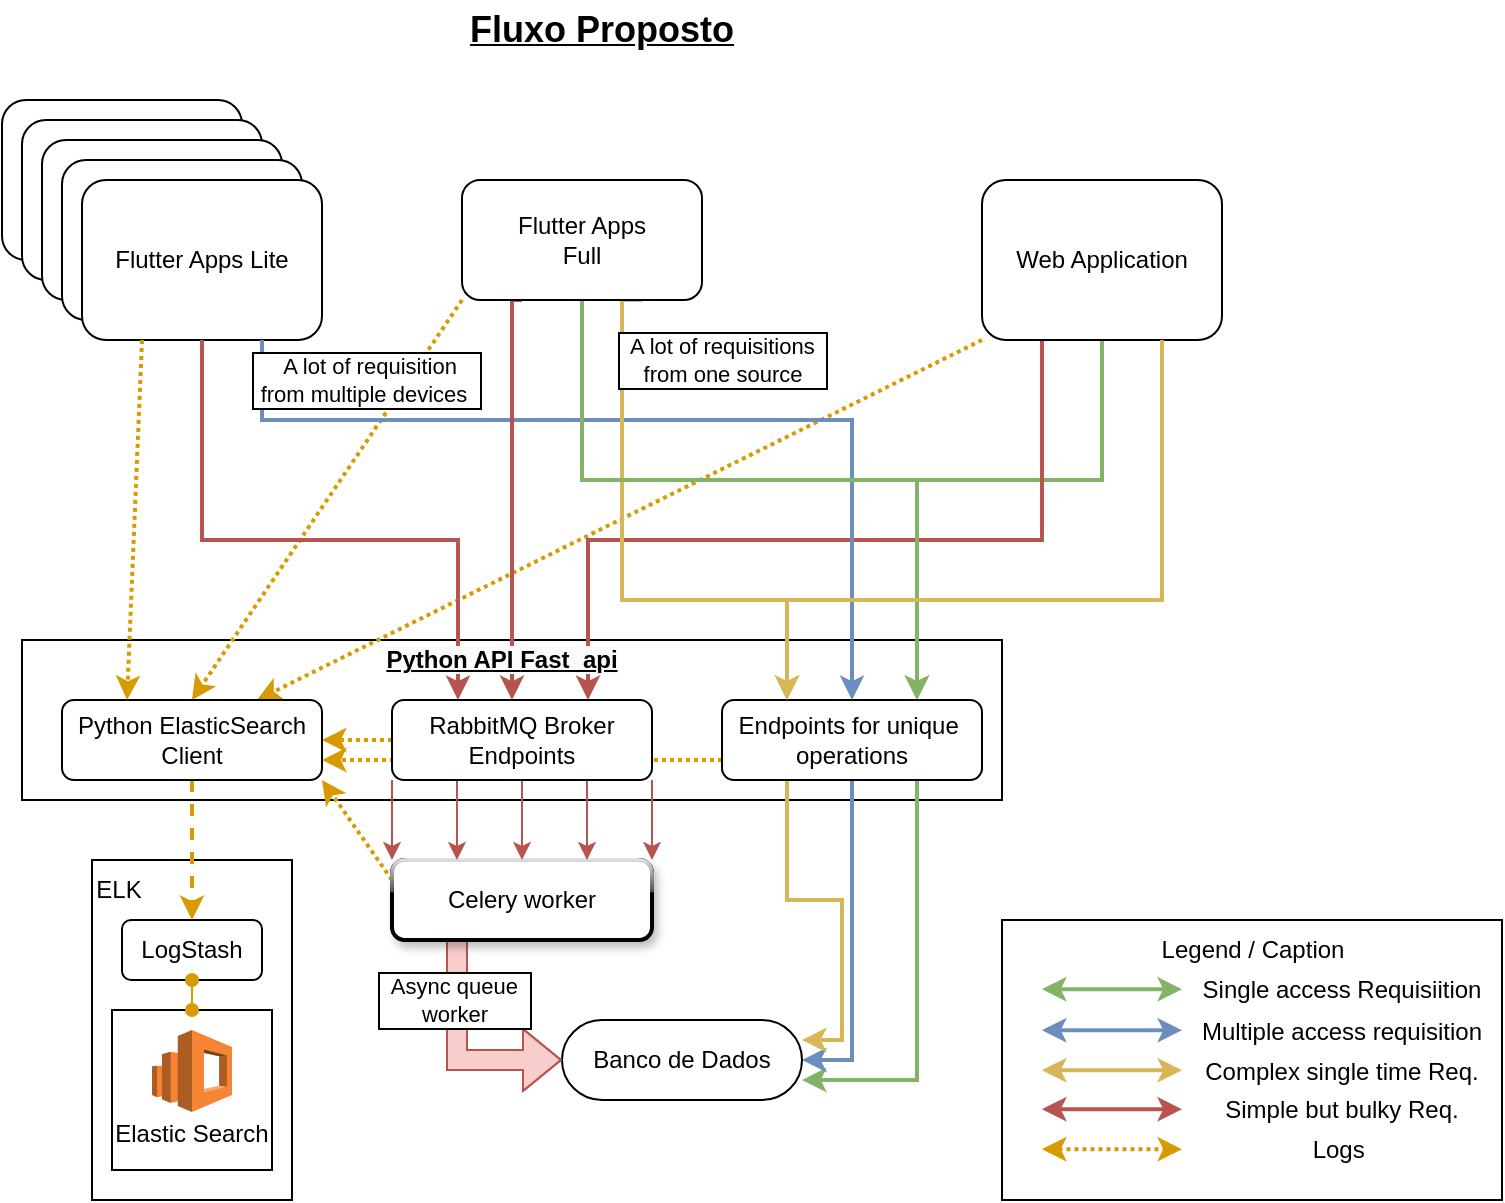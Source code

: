 <mxfile version="21.5.0" type="github">
  <diagram name="Página-1" id="lg0uvK-yI5_3NTGC0Xnd">
    <mxGraphModel dx="1195" dy="663" grid="1" gridSize="10" guides="1" tooltips="1" connect="1" arrows="1" fold="1" page="1" pageScale="1" pageWidth="827" pageHeight="1169" math="0" shadow="0">
      <root>
        <mxCell id="0" />
        <mxCell id="1" parent="0" />
        <mxCell id="1XbeLBn8392VuTEueLWA-22" value="" style="rounded=0;whiteSpace=wrap;html=1;" parent="1" vertex="1">
          <mxGeometry x="70" y="330" width="490" height="80" as="geometry" />
        </mxCell>
        <mxCell id="AaUxJ_NidTNpdPJ1lskW-32" style="rounded=0;orthogonalLoop=1;jettySize=auto;html=1;exitX=0;exitY=1;exitDx=0;exitDy=0;entryX=0.75;entryY=0;entryDx=0;entryDy=0;dashed=1;fillColor=#ffe6cc;strokeColor=#d79b00;strokeWidth=2;dashPattern=1 1;" edge="1" parent="1" source="1XbeLBn8392VuTEueLWA-1" target="AaUxJ_NidTNpdPJ1lskW-24">
          <mxGeometry relative="1" as="geometry" />
        </mxCell>
        <mxCell id="AaUxJ_NidTNpdPJ1lskW-31" style="rounded=0;orthogonalLoop=1;jettySize=auto;html=1;exitX=0;exitY=1;exitDx=0;exitDy=0;entryX=0.5;entryY=0;entryDx=0;entryDy=0;dashed=1;fillColor=#ffe6cc;strokeColor=#d79b00;strokeWidth=2;dashPattern=1 1;" edge="1" parent="1" source="1XbeLBn8392VuTEueLWA-36" target="AaUxJ_NidTNpdPJ1lskW-24">
          <mxGeometry relative="1" as="geometry" />
        </mxCell>
        <mxCell id="AaUxJ_NidTNpdPJ1lskW-21" value="" style="rounded=0;whiteSpace=wrap;html=1;" vertex="1" parent="1">
          <mxGeometry x="105" y="440" width="100" height="170" as="geometry" />
        </mxCell>
        <mxCell id="AaUxJ_NidTNpdPJ1lskW-19" value="&lt;br&gt;&lt;br&gt;&lt;br&gt;Elastic Search" style="whiteSpace=wrap;html=1;aspect=fixed;" vertex="1" parent="1">
          <mxGeometry x="115" y="515" width="80" height="80" as="geometry" />
        </mxCell>
        <mxCell id="AaUxJ_NidTNpdPJ1lskW-5" value="" style="rounded=0;whiteSpace=wrap;html=1;" vertex="1" parent="1">
          <mxGeometry x="560" y="470" width="250" height="140" as="geometry" />
        </mxCell>
        <mxCell id="1XbeLBn8392VuTEueLWA-12" value="" style="edgeStyle=orthogonalEdgeStyle;rounded=0;orthogonalLoop=1;jettySize=auto;html=1;exitX=0.5;exitY=1;exitDx=0;exitDy=0;entryX=0.75;entryY=0;entryDx=0;entryDy=0;labelBorderColor=default;fillColor=#d5e8d4;strokeColor=#82b366;strokeWidth=2;" parent="1" source="1XbeLBn8392VuTEueLWA-1" target="1XbeLBn8392VuTEueLWA-2" edge="1">
          <mxGeometry x="-0.67" y="30" relative="1" as="geometry">
            <Array as="points">
              <mxPoint x="610" y="250" />
              <mxPoint x="518" y="250" />
            </Array>
            <mxPoint as="offset" />
          </mxGeometry>
        </mxCell>
        <mxCell id="1XbeLBn8392VuTEueLWA-45" style="edgeStyle=orthogonalEdgeStyle;rounded=0;orthogonalLoop=1;jettySize=auto;html=1;exitX=0.25;exitY=1;exitDx=0;exitDy=0;entryX=0.75;entryY=0;entryDx=0;entryDy=0;strokeWidth=2;fillColor=#f8cecc;strokeColor=#b85450;" parent="1" source="1XbeLBn8392VuTEueLWA-1" target="1XbeLBn8392VuTEueLWA-28" edge="1">
          <mxGeometry relative="1" as="geometry">
            <mxPoint x="580" y="190" as="sourcePoint" />
            <mxPoint x="347.5" y="360" as="targetPoint" />
            <Array as="points">
              <mxPoint x="580" y="280" />
              <mxPoint x="353" y="280" />
              <mxPoint x="353" y="360" />
            </Array>
          </mxGeometry>
        </mxCell>
        <mxCell id="1XbeLBn8392VuTEueLWA-1" value="Web Application" style="rounded=1;whiteSpace=wrap;html=1;" parent="1" vertex="1">
          <mxGeometry x="550" y="100" width="120" height="80" as="geometry" />
        </mxCell>
        <mxCell id="1XbeLBn8392VuTEueLWA-20" style="edgeStyle=orthogonalEdgeStyle;rounded=0;orthogonalLoop=1;jettySize=auto;html=1;exitX=0.75;exitY=1;exitDx=0;exitDy=0;entryX=1;entryY=0.75;entryDx=0;entryDy=0;fillColor=#d5e8d4;strokeColor=#82b366;strokeWidth=2;" parent="1" source="1XbeLBn8392VuTEueLWA-2" target="1XbeLBn8392VuTEueLWA-3" edge="1">
          <mxGeometry relative="1" as="geometry" />
        </mxCell>
        <mxCell id="1XbeLBn8392VuTEueLWA-25" style="edgeStyle=orthogonalEdgeStyle;rounded=0;orthogonalLoop=1;jettySize=auto;html=1;exitX=0.5;exitY=1;exitDx=0;exitDy=0;entryX=1;entryY=0.5;entryDx=0;entryDy=0;fillColor=#dae8fc;strokeColor=#6c8ebf;strokeWidth=2;" parent="1" source="1XbeLBn8392VuTEueLWA-2" target="1XbeLBn8392VuTEueLWA-3" edge="1">
          <mxGeometry relative="1" as="geometry" />
        </mxCell>
        <mxCell id="1XbeLBn8392VuTEueLWA-38" style="edgeStyle=orthogonalEdgeStyle;rounded=0;orthogonalLoop=1;jettySize=auto;html=1;exitX=0.25;exitY=1;exitDx=0;exitDy=0;entryX=1;entryY=0.25;entryDx=0;entryDy=0;fillColor=#fff2cc;strokeColor=#d6b656;strokeWidth=2;" parent="1" source="1XbeLBn8392VuTEueLWA-2" target="1XbeLBn8392VuTEueLWA-3" edge="1">
          <mxGeometry relative="1" as="geometry" />
        </mxCell>
        <mxCell id="AaUxJ_NidTNpdPJ1lskW-34" style="edgeStyle=orthogonalEdgeStyle;rounded=0;orthogonalLoop=1;jettySize=auto;html=1;exitX=0;exitY=0.75;exitDx=0;exitDy=0;entryX=1;entryY=0.75;entryDx=0;entryDy=0;dashed=1;fillColor=#ffe6cc;strokeColor=#d79b00;strokeWidth=2;dashPattern=1 1;" edge="1" parent="1" source="1XbeLBn8392VuTEueLWA-2" target="AaUxJ_NidTNpdPJ1lskW-24">
          <mxGeometry relative="1" as="geometry" />
        </mxCell>
        <mxCell id="1XbeLBn8392VuTEueLWA-2" value="Endpoints for unique&amp;nbsp;&lt;br&gt;operations" style="rounded=1;whiteSpace=wrap;html=1;" parent="1" vertex="1">
          <mxGeometry x="420" y="360" width="130" height="40" as="geometry" />
        </mxCell>
        <mxCell id="1XbeLBn8392VuTEueLWA-3" value="Banco de Dados" style="rounded=1;whiteSpace=wrap;html=1;arcSize=50;" parent="1" vertex="1">
          <mxGeometry x="340" y="520" width="120" height="40" as="geometry" />
        </mxCell>
        <mxCell id="1XbeLBn8392VuTEueLWA-17" value="" style="group" parent="1" vertex="1" connectable="0">
          <mxGeometry x="60" y="60" width="160" height="120" as="geometry" />
        </mxCell>
        <mxCell id="1XbeLBn8392VuTEueLWA-4" value="" style="rounded=1;whiteSpace=wrap;html=1;" parent="1XbeLBn8392VuTEueLWA-17" vertex="1">
          <mxGeometry width="120" height="80" as="geometry" />
        </mxCell>
        <mxCell id="1XbeLBn8392VuTEueLWA-13" value="" style="rounded=1;whiteSpace=wrap;html=1;" parent="1XbeLBn8392VuTEueLWA-17" vertex="1">
          <mxGeometry x="10" y="10" width="120" height="80" as="geometry" />
        </mxCell>
        <mxCell id="1XbeLBn8392VuTEueLWA-14" value="" style="rounded=1;whiteSpace=wrap;html=1;" parent="1XbeLBn8392VuTEueLWA-17" vertex="1">
          <mxGeometry x="20" y="20" width="120" height="80" as="geometry" />
        </mxCell>
        <mxCell id="1XbeLBn8392VuTEueLWA-15" value="" style="rounded=1;whiteSpace=wrap;html=1;" parent="1XbeLBn8392VuTEueLWA-17" vertex="1">
          <mxGeometry x="30" y="30" width="120" height="80" as="geometry" />
        </mxCell>
        <mxCell id="1XbeLBn8392VuTEueLWA-16" value="Flutter Apps Lite" style="rounded=1;whiteSpace=wrap;html=1;" parent="1XbeLBn8392VuTEueLWA-17" vertex="1">
          <mxGeometry x="40" y="40" width="120" height="80" as="geometry" />
        </mxCell>
        <mxCell id="1XbeLBn8392VuTEueLWA-18" value="&amp;nbsp;A lot of requisition&lt;br&gt;&amp;nbsp;from multiple devices&amp;nbsp;&amp;nbsp;" style="edgeStyle=elbowEdgeStyle;rounded=0;orthogonalLoop=1;jettySize=auto;html=1;exitX=0.75;exitY=1;exitDx=0;exitDy=0;entryX=0.5;entryY=0;entryDx=0;entryDy=0;labelBorderColor=default;fillColor=#dae8fc;strokeColor=#6c8ebf;elbow=vertical;strokeWidth=2;" parent="1" source="1XbeLBn8392VuTEueLWA-16" target="1XbeLBn8392VuTEueLWA-2" edge="1">
          <mxGeometry x="-0.613" y="20" relative="1" as="geometry">
            <Array as="points">
              <mxPoint x="430" y="220" />
              <mxPoint x="282.5" y="230" />
              <mxPoint x="232.5" y="180" />
            </Array>
            <mxPoint as="offset" />
            <mxPoint x="192.5" y="160" as="sourcePoint" />
            <mxPoint x="487.5" y="280" as="targetPoint" />
          </mxGeometry>
        </mxCell>
        <mxCell id="1XbeLBn8392VuTEueLWA-21" value="Fluxo Proposto" style="text;html=1;strokeColor=none;fillColor=none;align=center;verticalAlign=middle;whiteSpace=wrap;rounded=0;fontSize=18;fontStyle=5" parent="1" vertex="1">
          <mxGeometry x="290" y="10" width="140" height="30" as="geometry" />
        </mxCell>
        <mxCell id="1XbeLBn8392VuTEueLWA-35" value="&amp;nbsp; Async queue&amp;nbsp;&amp;nbsp;&lt;br&gt;worker" style="edgeStyle=orthogonalEdgeStyle;rounded=0;orthogonalLoop=1;jettySize=auto;html=1;exitX=0.25;exitY=1;exitDx=0;exitDy=0;entryX=0;entryY=0.5;entryDx=0;entryDy=0;shape=flexArrow;fillColor=#f8cecc;strokeColor=#b85450;labelBorderColor=default;" parent="1" source="1XbeLBn8392VuTEueLWA-27" target="1XbeLBn8392VuTEueLWA-3" edge="1">
          <mxGeometry x="-0.467" y="-2" relative="1" as="geometry">
            <mxPoint as="offset" />
          </mxGeometry>
        </mxCell>
        <mxCell id="AaUxJ_NidTNpdPJ1lskW-37" style="rounded=0;orthogonalLoop=1;jettySize=auto;html=1;exitX=0;exitY=0.25;exitDx=0;exitDy=0;entryX=1;entryY=1;entryDx=0;entryDy=0;fillColor=#ffe6cc;strokeColor=#d79b00;dashed=1;strokeWidth=2;dashPattern=1 1;" edge="1" parent="1" source="1XbeLBn8392VuTEueLWA-27" target="AaUxJ_NidTNpdPJ1lskW-24">
          <mxGeometry relative="1" as="geometry" />
        </mxCell>
        <mxCell id="1XbeLBn8392VuTEueLWA-27" value="Celery worker" style="rounded=1;whiteSpace=wrap;html=1;arcSize=16;glass=1;shadow=1;strokeWidth=2;" parent="1" vertex="1">
          <mxGeometry x="255" y="440" width="130" height="40" as="geometry" />
        </mxCell>
        <mxCell id="1XbeLBn8392VuTEueLWA-29" style="edgeStyle=orthogonalEdgeStyle;rounded=0;orthogonalLoop=1;jettySize=auto;html=1;exitX=0.25;exitY=1;exitDx=0;exitDy=0;entryX=0.25;entryY=0;entryDx=0;entryDy=0;fillColor=#f8cecc;strokeColor=#b85450;" parent="1" source="1XbeLBn8392VuTEueLWA-28" target="1XbeLBn8392VuTEueLWA-27" edge="1">
          <mxGeometry relative="1" as="geometry" />
        </mxCell>
        <mxCell id="1XbeLBn8392VuTEueLWA-30" style="edgeStyle=orthogonalEdgeStyle;rounded=0;orthogonalLoop=1;jettySize=auto;html=1;exitX=0.5;exitY=1;exitDx=0;exitDy=0;entryX=0.5;entryY=0;entryDx=0;entryDy=0;fillColor=#f8cecc;strokeColor=#b85450;" parent="1" source="1XbeLBn8392VuTEueLWA-28" target="1XbeLBn8392VuTEueLWA-27" edge="1">
          <mxGeometry relative="1" as="geometry" />
        </mxCell>
        <mxCell id="1XbeLBn8392VuTEueLWA-31" style="edgeStyle=orthogonalEdgeStyle;rounded=0;orthogonalLoop=1;jettySize=auto;html=1;exitX=0.75;exitY=1;exitDx=0;exitDy=0;entryX=0.75;entryY=0;entryDx=0;entryDy=0;fillColor=#f8cecc;strokeColor=#b85450;" parent="1" source="1XbeLBn8392VuTEueLWA-28" target="1XbeLBn8392VuTEueLWA-27" edge="1">
          <mxGeometry relative="1" as="geometry" />
        </mxCell>
        <mxCell id="1XbeLBn8392VuTEueLWA-32" style="edgeStyle=orthogonalEdgeStyle;rounded=0;orthogonalLoop=1;jettySize=auto;html=1;exitX=1;exitY=1;exitDx=0;exitDy=0;entryX=1;entryY=0;entryDx=0;entryDy=0;fillColor=#f8cecc;strokeColor=#b85450;" parent="1" source="1XbeLBn8392VuTEueLWA-28" target="1XbeLBn8392VuTEueLWA-27" edge="1">
          <mxGeometry relative="1" as="geometry" />
        </mxCell>
        <mxCell id="1XbeLBn8392VuTEueLWA-33" style="edgeStyle=orthogonalEdgeStyle;rounded=0;orthogonalLoop=1;jettySize=auto;html=1;exitX=0;exitY=1;exitDx=0;exitDy=0;entryX=0;entryY=0;entryDx=0;entryDy=0;fillColor=#f8cecc;strokeColor=#b85450;" parent="1" source="1XbeLBn8392VuTEueLWA-28" target="1XbeLBn8392VuTEueLWA-27" edge="1">
          <mxGeometry relative="1" as="geometry" />
        </mxCell>
        <mxCell id="AaUxJ_NidTNpdPJ1lskW-33" style="edgeStyle=orthogonalEdgeStyle;rounded=0;orthogonalLoop=1;jettySize=auto;html=1;exitX=0;exitY=0.5;exitDx=0;exitDy=0;entryX=1;entryY=0.5;entryDx=0;entryDy=0;dashed=1;fillColor=#ffe6cc;strokeColor=#d79b00;strokeWidth=2;dashPattern=1 1;" edge="1" parent="1" source="1XbeLBn8392VuTEueLWA-28" target="AaUxJ_NidTNpdPJ1lskW-24">
          <mxGeometry relative="1" as="geometry" />
        </mxCell>
        <mxCell id="1XbeLBn8392VuTEueLWA-28" value="RabbitMQ Broker&lt;br&gt;Endpoints" style="rounded=1;whiteSpace=wrap;html=1;" parent="1" vertex="1">
          <mxGeometry x="255" y="360" width="130" height="40" as="geometry" />
        </mxCell>
        <mxCell id="1XbeLBn8392VuTEueLWA-37" value="&lt;span style=&quot;color: rgb(0, 0, 0); font-family: Helvetica; font-size: 11px; font-style: normal; font-variant-ligatures: normal; font-variant-caps: normal; font-weight: 400; letter-spacing: normal; orphans: 2; text-align: center; text-indent: 0px; text-transform: none; widows: 2; word-spacing: 0px; -webkit-text-stroke-width: 0px; background-color: rgb(255, 255, 255); text-decoration-thickness: initial; text-decoration-style: initial; text-decoration-color: initial; float: none; display: inline !important;&quot;&gt;&amp;nbsp; A lot of requisitions&amp;nbsp;&amp;nbsp;&lt;/span&gt;&lt;br style=&quot;border-color: var(--border-color); color: rgb(0, 0, 0); font-family: Helvetica; font-size: 11px; font-style: normal; font-variant-ligatures: normal; font-variant-caps: normal; font-weight: 400; letter-spacing: normal; orphans: 2; text-align: center; text-indent: 0px; text-transform: none; widows: 2; word-spacing: 0px; -webkit-text-stroke-width: 0px; text-decoration-thickness: initial; text-decoration-style: initial; text-decoration-color: initial;&quot;&gt;&lt;span style=&quot;color: rgb(0, 0, 0); font-family: Helvetica; font-size: 11px; font-style: normal; font-variant-ligatures: normal; font-variant-caps: normal; font-weight: 400; letter-spacing: normal; orphans: 2; text-align: center; text-indent: 0px; text-transform: none; widows: 2; word-spacing: 0px; -webkit-text-stroke-width: 0px; background-color: rgb(255, 255, 255); text-decoration-thickness: initial; text-decoration-style: initial; text-decoration-color: initial; float: none; display: inline !important;&quot;&gt;from one source&lt;/span&gt;" style="edgeStyle=orthogonalEdgeStyle;rounded=0;orthogonalLoop=1;jettySize=auto;html=1;exitX=0.75;exitY=1;exitDx=0;exitDy=0;entryX=0.25;entryY=0;entryDx=0;entryDy=0;fillColor=#fff2cc;strokeColor=#d6b656;strokeWidth=2;labelBorderColor=default;" parent="1" source="1XbeLBn8392VuTEueLWA-36" target="1XbeLBn8392VuTEueLWA-2" edge="1">
          <mxGeometry x="-1" y="50" relative="1" as="geometry">
            <Array as="points">
              <mxPoint x="370" y="310" />
              <mxPoint x="453" y="310" />
            </Array>
            <mxPoint x="40" y="-20" as="offset" />
          </mxGeometry>
        </mxCell>
        <mxCell id="1XbeLBn8392VuTEueLWA-44" style="edgeStyle=orthogonalEdgeStyle;rounded=0;orthogonalLoop=1;jettySize=auto;html=1;exitX=0.25;exitY=1;exitDx=0;exitDy=0;strokeWidth=2;fillColor=#f8cecc;strokeColor=#b85450;" parent="1" source="1XbeLBn8392VuTEueLWA-36" target="1XbeLBn8392VuTEueLWA-28" edge="1">
          <mxGeometry relative="1" as="geometry">
            <Array as="points">
              <mxPoint x="315" y="160" />
            </Array>
          </mxGeometry>
        </mxCell>
        <mxCell id="AaUxJ_NidTNpdPJ1lskW-17" style="edgeStyle=orthogonalEdgeStyle;rounded=0;orthogonalLoop=1;jettySize=auto;html=1;exitX=0.5;exitY=1;exitDx=0;exitDy=0;entryX=0.75;entryY=0;entryDx=0;entryDy=0;strokeWidth=2;fillColor=#d5e8d4;strokeColor=#82b366;" edge="1" parent="1" source="1XbeLBn8392VuTEueLWA-36" target="1XbeLBn8392VuTEueLWA-2">
          <mxGeometry relative="1" as="geometry">
            <mxPoint x="335" y="160" as="sourcePoint" />
            <mxPoint x="512.5" y="340" as="targetPoint" />
            <Array as="points">
              <mxPoint x="350" y="250" />
              <mxPoint x="518" y="250" />
            </Array>
          </mxGeometry>
        </mxCell>
        <mxCell id="1XbeLBn8392VuTEueLWA-36" value="Flutter Apps&lt;br&gt;Full" style="rounded=1;whiteSpace=wrap;html=1;" parent="1" vertex="1">
          <mxGeometry x="290" y="100" width="120" height="60" as="geometry" />
        </mxCell>
        <mxCell id="1XbeLBn8392VuTEueLWA-43" style="edgeStyle=orthogonalEdgeStyle;rounded=0;orthogonalLoop=1;jettySize=auto;html=1;exitX=0.5;exitY=1;exitDx=0;exitDy=0;entryX=0.25;entryY=0;entryDx=0;entryDy=0;strokeWidth=2;fillColor=#f8cecc;strokeColor=#b85450;" parent="1" source="1XbeLBn8392VuTEueLWA-16" target="1XbeLBn8392VuTEueLWA-28" edge="1">
          <mxGeometry relative="1" as="geometry">
            <Array as="points">
              <mxPoint x="160" y="280" />
              <mxPoint x="288" y="280" />
              <mxPoint x="288" y="360" />
            </Array>
          </mxGeometry>
        </mxCell>
        <mxCell id="1XbeLBn8392VuTEueLWA-24" value="&lt;span style=&quot;color: rgb(0, 0, 0); font-family: Helvetica; font-size: 12px; font-style: normal; font-variant-ligatures: normal; font-variant-caps: normal; letter-spacing: normal; orphans: 2; text-align: center; text-indent: 0px; text-transform: none; widows: 2; word-spacing: 0px; -webkit-text-stroke-width: 0px; background-color: rgb(251, 251, 251); float: none; display: inline !important;&quot;&gt;Python API&amp;nbsp;&lt;/span&gt;&lt;span style=&quot;color: rgb(0, 0, 0); font-family: Helvetica; font-size: 12px; font-style: normal; font-variant-ligatures: normal; font-variant-caps: normal; letter-spacing: normal; orphans: 2; text-align: center; text-indent: 0px; text-transform: none; widows: 2; word-spacing: 0px; -webkit-text-stroke-width: 0px; background-color: rgb(251, 251, 251); float: none; display: inline !important;&quot;&gt;Fast_api&lt;/span&gt;" style="text;html=1;strokeColor=none;fillColor=none;align=center;verticalAlign=middle;whiteSpace=wrap;rounded=0;fontStyle=5" parent="1" vertex="1">
          <mxGeometry x="230" y="330" width="160" height="20" as="geometry" />
        </mxCell>
        <mxCell id="AaUxJ_NidTNpdPJ1lskW-1" value="" style="endArrow=classic;startArrow=classic;html=1;rounded=0;fillColor=#fff2cc;strokeColor=#d6b656;strokeWidth=2;" edge="1" parent="1">
          <mxGeometry width="50" height="50" relative="1" as="geometry">
            <mxPoint x="580" y="545.08" as="sourcePoint" />
            <mxPoint x="650" y="545.08" as="targetPoint" />
            <Array as="points" />
          </mxGeometry>
        </mxCell>
        <mxCell id="AaUxJ_NidTNpdPJ1lskW-3" value="" style="endArrow=classic;startArrow=classic;html=1;rounded=0;fillColor=#dae8fc;strokeColor=#6c8ebf;strokeWidth=2;" edge="1" parent="1">
          <mxGeometry width="50" height="50" relative="1" as="geometry">
            <mxPoint x="580" y="525.08" as="sourcePoint" />
            <mxPoint x="650" y="525.08" as="targetPoint" />
          </mxGeometry>
        </mxCell>
        <mxCell id="AaUxJ_NidTNpdPJ1lskW-4" value="" style="endArrow=classic;startArrow=classic;html=1;rounded=0;fillColor=#d5e8d4;strokeColor=#82b366;strokeWidth=2;" edge="1" parent="1">
          <mxGeometry width="50" height="50" relative="1" as="geometry">
            <mxPoint x="580" y="504.58" as="sourcePoint" />
            <mxPoint x="650" y="504.58" as="targetPoint" />
          </mxGeometry>
        </mxCell>
        <mxCell id="AaUxJ_NidTNpdPJ1lskW-7" value="" style="endArrow=classic;startArrow=classic;html=1;rounded=0;fillColor=#f8cecc;strokeColor=#b85450;strokeWidth=2;" edge="1" parent="1">
          <mxGeometry width="50" height="50" relative="1" as="geometry">
            <mxPoint x="580" y="564.58" as="sourcePoint" />
            <mxPoint x="650" y="564.58" as="targetPoint" />
          </mxGeometry>
        </mxCell>
        <mxCell id="AaUxJ_NidTNpdPJ1lskW-8" value="Legend / Caption" style="text;html=1;align=center;verticalAlign=middle;resizable=0;points=[];autosize=1;strokeColor=none;fillColor=none;" vertex="1" parent="1">
          <mxGeometry x="630" y="470" width="110" height="30" as="geometry" />
        </mxCell>
        <mxCell id="AaUxJ_NidTNpdPJ1lskW-9" value="Single access Requisiition" style="text;html=1;strokeColor=none;fillColor=none;align=center;verticalAlign=middle;whiteSpace=wrap;rounded=0;" vertex="1" parent="1">
          <mxGeometry x="650" y="500" width="160" height="10" as="geometry" />
        </mxCell>
        <mxCell id="AaUxJ_NidTNpdPJ1lskW-10" value="Multiple access requisition" style="text;html=1;strokeColor=none;fillColor=none;align=center;verticalAlign=middle;whiteSpace=wrap;rounded=0;" vertex="1" parent="1">
          <mxGeometry x="650" y="519" width="160" height="13" as="geometry" />
        </mxCell>
        <mxCell id="AaUxJ_NidTNpdPJ1lskW-11" value="Complex single time Req." style="text;html=1;strokeColor=none;fillColor=none;align=center;verticalAlign=middle;whiteSpace=wrap;rounded=0;" vertex="1" parent="1">
          <mxGeometry x="660" y="539" width="140" height="13" as="geometry" />
        </mxCell>
        <mxCell id="AaUxJ_NidTNpdPJ1lskW-12" value="Simple but bulky Req." style="text;html=1;strokeColor=none;fillColor=none;align=center;verticalAlign=middle;whiteSpace=wrap;rounded=0;" vertex="1" parent="1">
          <mxGeometry x="650" y="560" width="160" height="10" as="geometry" />
        </mxCell>
        <mxCell id="AaUxJ_NidTNpdPJ1lskW-16" value="" style="edgeStyle=elbowEdgeStyle;rounded=0;orthogonalLoop=1;jettySize=auto;html=1;exitX=0.75;exitY=1;exitDx=0;exitDy=0;entryX=0.25;entryY=0;entryDx=0;entryDy=0;labelBorderColor=default;fillColor=#fff2cc;strokeColor=#d6b656;strokeWidth=2;elbow=vertical;" edge="1" parent="1" source="1XbeLBn8392VuTEueLWA-1" target="1XbeLBn8392VuTEueLWA-2">
          <mxGeometry x="-0.67" y="30" relative="1" as="geometry">
            <Array as="points">
              <mxPoint x="460" y="310" />
              <mxPoint x="500" y="300" />
              <mxPoint x="560" y="310" />
              <mxPoint x="550" y="300" />
              <mxPoint x="660" y="260" />
            </Array>
            <mxPoint as="offset" />
            <mxPoint x="662" y="180" as="sourcePoint" />
            <mxPoint x="540" y="300" as="targetPoint" />
          </mxGeometry>
        </mxCell>
        <mxCell id="AaUxJ_NidTNpdPJ1lskW-18" value="" style="outlineConnect=0;dashed=0;verticalLabelPosition=bottom;verticalAlign=top;align=center;html=1;shape=mxgraph.aws3.elasticsearch_service;fillColor=#F58534;gradientColor=none;" vertex="1" parent="1">
          <mxGeometry x="135" y="525" width="40" height="41" as="geometry" />
        </mxCell>
        <mxCell id="AaUxJ_NidTNpdPJ1lskW-22" value="ELK" style="text;html=1;align=center;verticalAlign=middle;resizable=0;points=[];autosize=1;strokeColor=none;fillColor=none;" vertex="1" parent="1">
          <mxGeometry x="93" y="440" width="50" height="30" as="geometry" />
        </mxCell>
        <mxCell id="AaUxJ_NidTNpdPJ1lskW-23" value="LogStash" style="rounded=1;whiteSpace=wrap;html=1;" vertex="1" parent="1">
          <mxGeometry x="120" y="470" width="70" height="30" as="geometry" />
        </mxCell>
        <mxCell id="AaUxJ_NidTNpdPJ1lskW-35" style="edgeStyle=orthogonalEdgeStyle;rounded=0;orthogonalLoop=1;jettySize=auto;html=1;exitX=0.5;exitY=1;exitDx=0;exitDy=0;strokeWidth=2;dashed=1;fillColor=#ffe6cc;strokeColor=#d79b00;" edge="1" parent="1" source="AaUxJ_NidTNpdPJ1lskW-24" target="AaUxJ_NidTNpdPJ1lskW-23">
          <mxGeometry relative="1" as="geometry" />
        </mxCell>
        <mxCell id="AaUxJ_NidTNpdPJ1lskW-24" value="Python ElasticSearch Client" style="rounded=1;whiteSpace=wrap;html=1;" vertex="1" parent="1">
          <mxGeometry x="90" y="360" width="130" height="40" as="geometry" />
        </mxCell>
        <mxCell id="AaUxJ_NidTNpdPJ1lskW-25" style="rounded=0;orthogonalLoop=1;jettySize=auto;html=1;exitX=0.25;exitY=1;exitDx=0;exitDy=0;entryX=0.25;entryY=0;entryDx=0;entryDy=0;dashed=1;fillColor=#ffe6cc;strokeColor=#d79b00;strokeWidth=2;dashPattern=1 1;" edge="1" parent="1" source="1XbeLBn8392VuTEueLWA-16" target="AaUxJ_NidTNpdPJ1lskW-24">
          <mxGeometry relative="1" as="geometry" />
        </mxCell>
        <mxCell id="AaUxJ_NidTNpdPJ1lskW-36" style="edgeStyle=orthogonalEdgeStyle;rounded=0;orthogonalLoop=1;jettySize=auto;html=1;exitX=0.5;exitY=1;exitDx=0;exitDy=0;entryX=0.5;entryY=0;entryDx=0;entryDy=0;fillColor=#ffe6cc;strokeColor=#d79b00;endArrow=oval;endFill=1;startArrow=oval;startFill=1;" edge="1" parent="1" source="AaUxJ_NidTNpdPJ1lskW-23" target="AaUxJ_NidTNpdPJ1lskW-19">
          <mxGeometry relative="1" as="geometry" />
        </mxCell>
        <mxCell id="AaUxJ_NidTNpdPJ1lskW-38" value="" style="endArrow=classic;startArrow=classic;html=1;rounded=0;fillColor=#ffe6cc;strokeColor=#d79b00;strokeWidth=2;dashed=1;dashPattern=1 1;" edge="1" parent="1">
          <mxGeometry width="50" height="50" relative="1" as="geometry">
            <mxPoint x="580" y="584.58" as="sourcePoint" />
            <mxPoint x="650" y="584.58" as="targetPoint" />
            <Array as="points">
              <mxPoint x="620" y="584.58" />
            </Array>
          </mxGeometry>
        </mxCell>
        <mxCell id="AaUxJ_NidTNpdPJ1lskW-39" value="Logs&amp;nbsp;" style="text;html=1;strokeColor=none;fillColor=none;align=center;verticalAlign=middle;whiteSpace=wrap;rounded=0;" vertex="1" parent="1">
          <mxGeometry x="650" y="580" width="160" height="10" as="geometry" />
        </mxCell>
      </root>
    </mxGraphModel>
  </diagram>
</mxfile>
